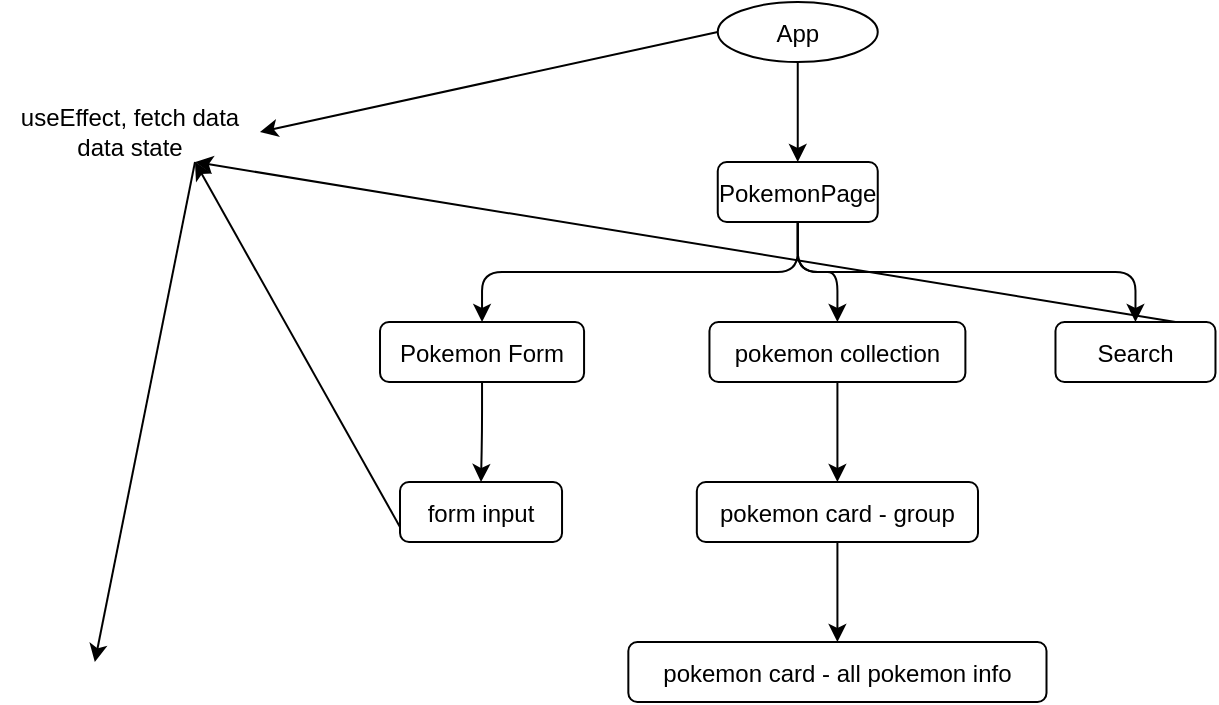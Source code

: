 <mxfile>
    <diagram id="TCMgQBzZ4VZ_70iZN19a" name="Page-1">
        <mxGraphModel dx="1857" dy="1598" grid="1" gridSize="10" guides="1" tooltips="1" connect="1" arrows="1" fold="1" page="1" pageScale="1" pageWidth="850" pageHeight="1100" math="0" shadow="0">
            <root>
                <mxCell id="0"/>
                <mxCell id="1" parent="0"/>
                <mxCell id="17" style="edgeStyle=none;html=1;exitX=0;exitY=0.5;exitDx=0;exitDy=0;entryX=1;entryY=0.5;entryDx=0;entryDy=0;" edge="1" parent="1" source="2" target="18">
                    <mxGeometry relative="1" as="geometry">
                        <mxPoint x="-510" y="-434.8" as="targetPoint"/>
                    </mxGeometry>
                </mxCell>
                <mxCell id="2" value="App" style="ellipse" vertex="1" parent="1">
                    <mxGeometry x="-291.127" y="-450" width="80" height="30" as="geometry"/>
                </mxCell>
                <mxCell id="3" value="PokemonPage" style="rounded=1;" vertex="1" parent="1">
                    <mxGeometry x="-291.127" y="-370" width="80" height="30" as="geometry"/>
                </mxCell>
                <mxCell id="4" value="" style="edgeStyle=elbowEdgeStyle;elbow=vertical;" edge="1" source="2" target="3" parent="1">
                    <mxGeometry relative="1" as="geometry"/>
                </mxCell>
                <mxCell id="5" value="Pokemon Form" style="rounded=1;" vertex="1" parent="1">
                    <mxGeometry x="-459.997" y="-290" width="102.03" height="30" as="geometry"/>
                </mxCell>
                <mxCell id="6" value="" style="edgeStyle=elbowEdgeStyle;elbow=vertical;" edge="1" source="3" target="5" parent="1">
                    <mxGeometry relative="1" as="geometry"/>
                </mxCell>
                <mxCell id="7" value="pokemon collection" style="rounded=1;" vertex="1" parent="1">
                    <mxGeometry x="-295.276" y="-290" width="127.97" height="30" as="geometry"/>
                </mxCell>
                <mxCell id="8" value="" style="edgeStyle=elbowEdgeStyle;elbow=vertical;" edge="1" source="3" target="7" parent="1">
                    <mxGeometry relative="1" as="geometry"/>
                </mxCell>
                <mxCell id="9" value="pokemon card - group" style="rounded=1;" vertex="1" parent="1">
                    <mxGeometry x="-301.586" y="-210" width="140.59" height="30" as="geometry"/>
                </mxCell>
                <mxCell id="10" value="" style="edgeStyle=elbowEdgeStyle;elbow=vertical;" edge="1" source="7" target="9" parent="1">
                    <mxGeometry relative="1" as="geometry"/>
                </mxCell>
                <mxCell id="11" value="pokemon card - all pokemon info" style="rounded=1;" vertex="1" parent="1">
                    <mxGeometry x="-335.831" y="-130" width="209.08" height="30" as="geometry"/>
                </mxCell>
                <mxCell id="12" value="" style="edgeStyle=elbowEdgeStyle;elbow=vertical;" edge="1" source="9" target="11" parent="1">
                    <mxGeometry relative="1" as="geometry"/>
                </mxCell>
                <mxCell id="20" style="edgeStyle=none;html=1;exitX=0;exitY=0.75;exitDx=0;exitDy=0;entryX=0.75;entryY=1;entryDx=0;entryDy=0;" edge="1" parent="1" source="13" target="18">
                    <mxGeometry relative="1" as="geometry">
                        <mxPoint x="-580" y="-410" as="targetPoint"/>
                    </mxGeometry>
                </mxCell>
                <mxCell id="13" value="form input" style="rounded=1;" vertex="1" parent="1">
                    <mxGeometry x="-450" y="-210" width="81.02" height="30" as="geometry"/>
                </mxCell>
                <mxCell id="14" value="" style="edgeStyle=elbowEdgeStyle;elbow=vertical;" edge="1" source="5" target="13" parent="1">
                    <mxGeometry relative="1" as="geometry"/>
                </mxCell>
                <mxCell id="21" style="edgeStyle=none;html=1;exitX=0.75;exitY=0;exitDx=0;exitDy=0;entryX=0.75;entryY=1;entryDx=0;entryDy=0;" edge="1" parent="1" source="15" target="18">
                    <mxGeometry relative="1" as="geometry"/>
                </mxCell>
                <mxCell id="15" value="Search" style="rounded=1;" vertex="1" parent="1">
                    <mxGeometry x="-122.258" y="-290" width="80" height="30" as="geometry"/>
                </mxCell>
                <mxCell id="16" value="" style="edgeStyle=elbowEdgeStyle;elbow=vertical;" edge="1" source="3" target="15" parent="1">
                    <mxGeometry relative="1" as="geometry"/>
                </mxCell>
                <mxCell id="19" style="edgeStyle=none;html=1;exitX=0.75;exitY=1;exitDx=0;exitDy=0;" edge="1" parent="1" source="18">
                    <mxGeometry relative="1" as="geometry">
                        <mxPoint x="-602.6" y="-120" as="targetPoint"/>
                    </mxGeometry>
                </mxCell>
                <mxCell id="18" value="useEffect, fetch data&lt;br&gt;data state" style="text;strokeColor=none;align=center;fillColor=none;html=1;verticalAlign=middle;whiteSpace=wrap;rounded=0;" vertex="1" parent="1">
                    <mxGeometry x="-650" y="-400" width="130" height="30" as="geometry"/>
                </mxCell>
            </root>
        </mxGraphModel>
    </diagram>
</mxfile>